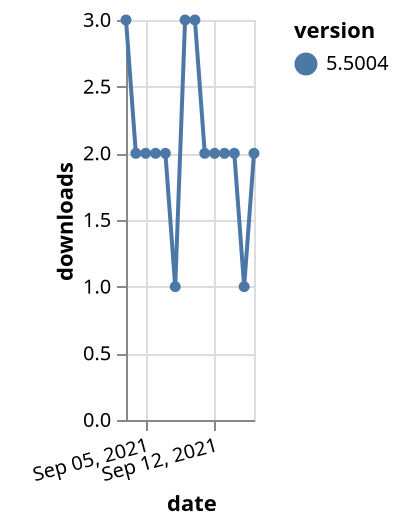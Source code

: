 {"$schema": "https://vega.github.io/schema/vega-lite/v5.json", "description": "A simple bar chart with embedded data.", "data": {"values": [{"date": "2021-09-03", "total": 3557, "delta": 3, "version": "5.5004"}, {"date": "2021-09-04", "total": 3559, "delta": 2, "version": "5.5004"}, {"date": "2021-09-05", "total": 3561, "delta": 2, "version": "5.5004"}, {"date": "2021-09-06", "total": 3563, "delta": 2, "version": "5.5004"}, {"date": "2021-09-07", "total": 3565, "delta": 2, "version": "5.5004"}, {"date": "2021-09-08", "total": 3566, "delta": 1, "version": "5.5004"}, {"date": "2021-09-09", "total": 3569, "delta": 3, "version": "5.5004"}, {"date": "2021-09-10", "total": 3572, "delta": 3, "version": "5.5004"}, {"date": "2021-09-11", "total": 3574, "delta": 2, "version": "5.5004"}, {"date": "2021-09-12", "total": 3576, "delta": 2, "version": "5.5004"}, {"date": "2021-09-13", "total": 3578, "delta": 2, "version": "5.5004"}, {"date": "2021-09-14", "total": 3580, "delta": 2, "version": "5.5004"}, {"date": "2021-09-15", "total": 3581, "delta": 1, "version": "5.5004"}, {"date": "2021-09-16", "total": 3583, "delta": 2, "version": "5.5004"}]}, "width": "container", "mark": {"type": "line", "point": {"filled": true}}, "encoding": {"x": {"field": "date", "type": "temporal", "timeUnit": "yearmonthdate", "title": "date", "axis": {"labelAngle": -15}}, "y": {"field": "delta", "type": "quantitative", "title": "downloads"}, "color": {"field": "version", "type": "nominal"}, "tooltip": {"field": "delta"}}}